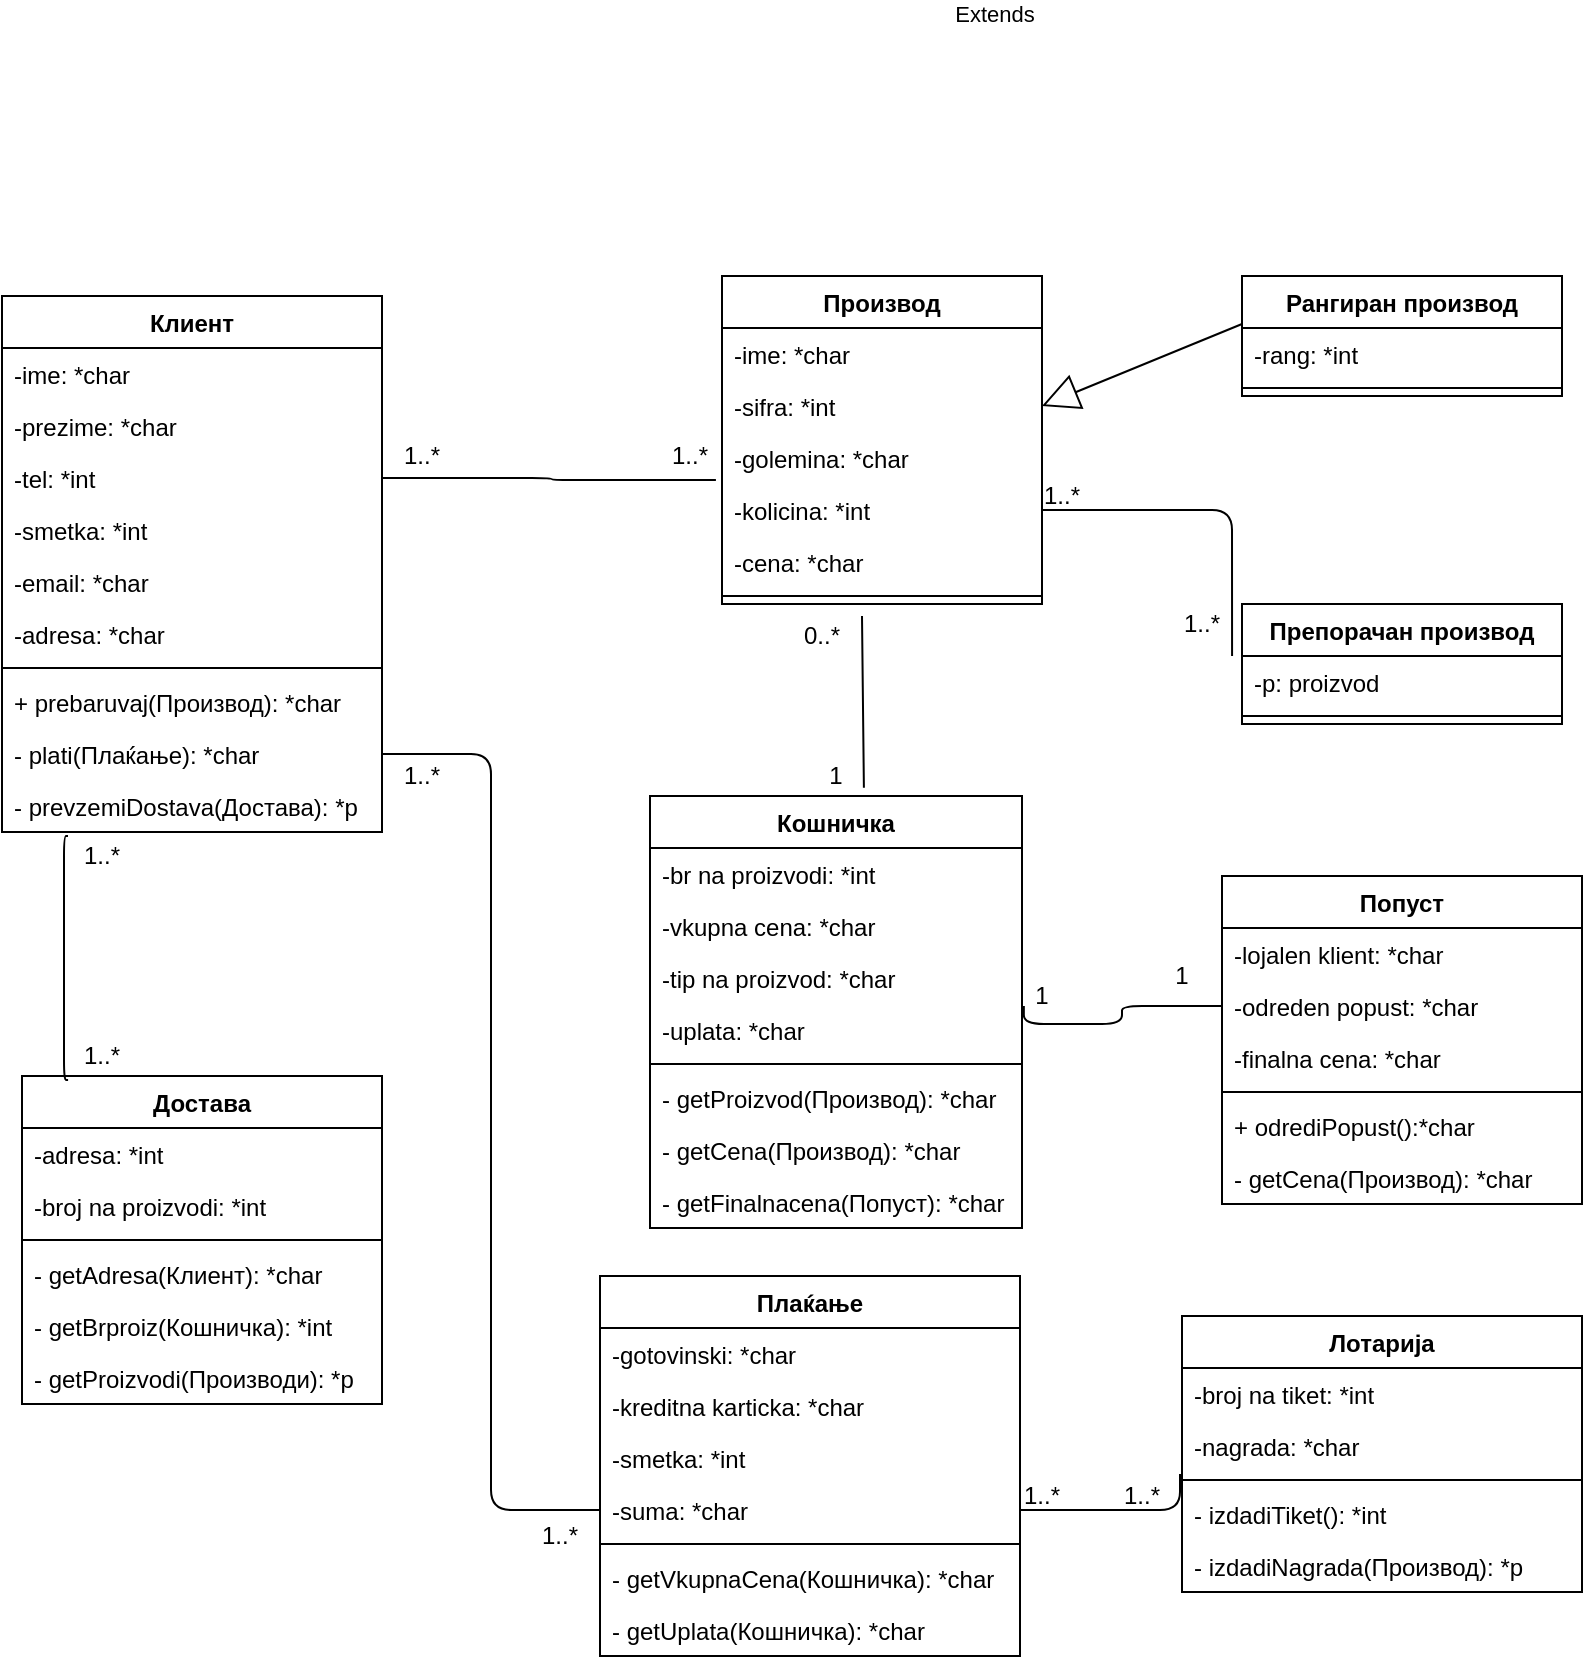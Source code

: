 <mxfile version="13.11.0" type="device"><diagram id="C5RBs43oDa-KdzZeNtuy" name="Page-1"><mxGraphModel dx="1344" dy="1934" grid="1" gridSize="10" guides="1" tooltips="1" connect="1" arrows="1" fold="1" page="1" pageScale="1" pageWidth="827" pageHeight="1169" math="0" shadow="0"><root><mxCell id="WIyWlLk6GJQsqaUBKTNV-0"/><mxCell id="WIyWlLk6GJQsqaUBKTNV-1" parent="WIyWlLk6GJQsqaUBKTNV-0"/><mxCell id="ffaUJapza9OW2FIVaqDl-7" value="Клиент" style="swimlane;fontStyle=1;align=center;verticalAlign=top;childLayout=stackLayout;horizontal=1;startSize=26;horizontalStack=0;resizeParent=1;resizeParentMax=0;resizeLast=0;collapsible=1;marginBottom=0;" vertex="1" parent="WIyWlLk6GJQsqaUBKTNV-1"><mxGeometry x="10" y="20" width="190" height="268" as="geometry"/></mxCell><mxCell id="ffaUJapza9OW2FIVaqDl-1" value="-ime: *char" style="text;strokeColor=none;fillColor=none;align=left;verticalAlign=top;spacingLeft=4;spacingRight=4;overflow=hidden;rotatable=0;points=[[0,0.5],[1,0.5]];portConstraint=eastwest;" vertex="1" parent="ffaUJapza9OW2FIVaqDl-7"><mxGeometry y="26" width="190" height="26" as="geometry"/></mxCell><mxCell id="ffaUJapza9OW2FIVaqDl-2" value="-prezime: *char" style="text;strokeColor=none;fillColor=none;align=left;verticalAlign=top;spacingLeft=4;spacingRight=4;overflow=hidden;rotatable=0;points=[[0,0.5],[1,0.5]];portConstraint=eastwest;" vertex="1" parent="ffaUJapza9OW2FIVaqDl-7"><mxGeometry y="52" width="190" height="26" as="geometry"/></mxCell><mxCell id="ffaUJapza9OW2FIVaqDl-3" value="-tel: *int" style="text;strokeColor=none;fillColor=none;align=left;verticalAlign=top;spacingLeft=4;spacingRight=4;overflow=hidden;rotatable=0;points=[[0,0.5],[1,0.5]];portConstraint=eastwest;" vertex="1" parent="ffaUJapza9OW2FIVaqDl-7"><mxGeometry y="78" width="190" height="26" as="geometry"/></mxCell><mxCell id="ffaUJapza9OW2FIVaqDl-4" value="-smetka: *int" style="text;strokeColor=none;fillColor=none;align=left;verticalAlign=top;spacingLeft=4;spacingRight=4;overflow=hidden;rotatable=0;points=[[0,0.5],[1,0.5]];portConstraint=eastwest;" vertex="1" parent="ffaUJapza9OW2FIVaqDl-7"><mxGeometry y="104" width="190" height="26" as="geometry"/></mxCell><mxCell id="ffaUJapza9OW2FIVaqDl-5" value="-email: *char" style="text;strokeColor=none;fillColor=none;align=left;verticalAlign=top;spacingLeft=4;spacingRight=4;overflow=hidden;rotatable=0;points=[[0,0.5],[1,0.5]];portConstraint=eastwest;" vertex="1" parent="ffaUJapza9OW2FIVaqDl-7"><mxGeometry y="130" width="190" height="26" as="geometry"/></mxCell><mxCell id="ffaUJapza9OW2FIVaqDl-6" value="-adresa: *char" style="text;strokeColor=none;fillColor=none;align=left;verticalAlign=top;spacingLeft=4;spacingRight=4;overflow=hidden;rotatable=0;points=[[0,0.5],[1,0.5]];portConstraint=eastwest;" vertex="1" parent="ffaUJapza9OW2FIVaqDl-7"><mxGeometry y="156" width="190" height="26" as="geometry"/></mxCell><mxCell id="ffaUJapza9OW2FIVaqDl-9" value="" style="line;strokeWidth=1;fillColor=none;align=left;verticalAlign=middle;spacingTop=-1;spacingLeft=3;spacingRight=3;rotatable=0;labelPosition=right;points=[];portConstraint=eastwest;" vertex="1" parent="ffaUJapza9OW2FIVaqDl-7"><mxGeometry y="182" width="190" height="8" as="geometry"/></mxCell><mxCell id="ffaUJapza9OW2FIVaqDl-10" value="+ prebaruvaj(Производ): *char" style="text;strokeColor=none;fillColor=none;align=left;verticalAlign=top;spacingLeft=4;spacingRight=4;overflow=hidden;rotatable=0;points=[[0,0.5],[1,0.5]];portConstraint=eastwest;" vertex="1" parent="ffaUJapza9OW2FIVaqDl-7"><mxGeometry y="190" width="190" height="26" as="geometry"/></mxCell><mxCell id="ffaUJapza9OW2FIVaqDl-61" value="- plati(Плаќање): *char" style="text;strokeColor=none;fillColor=none;align=left;verticalAlign=top;spacingLeft=4;spacingRight=4;overflow=hidden;rotatable=0;points=[[0,0.5],[1,0.5]];portConstraint=eastwest;" vertex="1" parent="ffaUJapza9OW2FIVaqDl-7"><mxGeometry y="216" width="190" height="26" as="geometry"/></mxCell><mxCell id="ffaUJapza9OW2FIVaqDl-123" value="- prevzemiDostava(Достава): *p" style="text;strokeColor=none;fillColor=none;align=left;verticalAlign=top;spacingLeft=4;spacingRight=4;overflow=hidden;rotatable=0;points=[[0,0.5],[1,0.5]];portConstraint=eastwest;" vertex="1" parent="ffaUJapza9OW2FIVaqDl-7"><mxGeometry y="242" width="190" height="26" as="geometry"/></mxCell><mxCell id="ffaUJapza9OW2FIVaqDl-11" value="Производ" style="swimlane;fontStyle=1;align=center;verticalAlign=top;childLayout=stackLayout;horizontal=1;startSize=26;horizontalStack=0;resizeParent=1;resizeParentMax=0;resizeLast=0;collapsible=1;marginBottom=0;" vertex="1" parent="WIyWlLk6GJQsqaUBKTNV-1"><mxGeometry x="370" y="10" width="160" height="164" as="geometry"/></mxCell><mxCell id="ffaUJapza9OW2FIVaqDl-12" value="-ime: *char" style="text;strokeColor=none;fillColor=none;align=left;verticalAlign=top;spacingLeft=4;spacingRight=4;overflow=hidden;rotatable=0;points=[[0,0.5],[1,0.5]];portConstraint=eastwest;" vertex="1" parent="ffaUJapza9OW2FIVaqDl-11"><mxGeometry y="26" width="160" height="26" as="geometry"/></mxCell><mxCell id="ffaUJapza9OW2FIVaqDl-15" value="-sifra: *int" style="text;strokeColor=none;fillColor=none;align=left;verticalAlign=top;spacingLeft=4;spacingRight=4;overflow=hidden;rotatable=0;points=[[0,0.5],[1,0.5]];portConstraint=eastwest;" vertex="1" parent="ffaUJapza9OW2FIVaqDl-11"><mxGeometry y="52" width="160" height="26" as="geometry"/></mxCell><mxCell id="ffaUJapza9OW2FIVaqDl-16" value="-golemina: *char" style="text;strokeColor=none;fillColor=none;align=left;verticalAlign=top;spacingLeft=4;spacingRight=4;overflow=hidden;rotatable=0;points=[[0,0.5],[1,0.5]];portConstraint=eastwest;" vertex="1" parent="ffaUJapza9OW2FIVaqDl-11"><mxGeometry y="78" width="160" height="26" as="geometry"/></mxCell><mxCell id="ffaUJapza9OW2FIVaqDl-66" value="-kolicina: *int" style="text;strokeColor=none;fillColor=none;align=left;verticalAlign=top;spacingLeft=4;spacingRight=4;overflow=hidden;rotatable=0;points=[[0,0.5],[1,0.5]];portConstraint=eastwest;" vertex="1" parent="ffaUJapza9OW2FIVaqDl-11"><mxGeometry y="104" width="160" height="26" as="geometry"/></mxCell><mxCell id="ffaUJapza9OW2FIVaqDl-17" value="-cena: *char" style="text;strokeColor=none;fillColor=none;align=left;verticalAlign=top;spacingLeft=4;spacingRight=4;overflow=hidden;rotatable=0;points=[[0,0.5],[1,0.5]];portConstraint=eastwest;" vertex="1" parent="ffaUJapza9OW2FIVaqDl-11"><mxGeometry y="130" width="160" height="26" as="geometry"/></mxCell><mxCell id="ffaUJapza9OW2FIVaqDl-13" value="" style="line;strokeWidth=1;fillColor=none;align=left;verticalAlign=middle;spacingTop=-1;spacingLeft=3;spacingRight=3;rotatable=0;labelPosition=right;points=[];portConstraint=eastwest;" vertex="1" parent="ffaUJapza9OW2FIVaqDl-11"><mxGeometry y="156" width="160" height="8" as="geometry"/></mxCell><mxCell id="ffaUJapza9OW2FIVaqDl-18" value="Рангиран производ" style="swimlane;fontStyle=1;align=center;verticalAlign=top;childLayout=stackLayout;horizontal=1;startSize=26;horizontalStack=0;resizeParent=1;resizeParentMax=0;resizeLast=0;collapsible=1;marginBottom=0;" vertex="1" parent="WIyWlLk6GJQsqaUBKTNV-1"><mxGeometry x="630" y="10" width="160" height="60" as="geometry"/></mxCell><mxCell id="ffaUJapza9OW2FIVaqDl-47" value="-rang: *int" style="text;strokeColor=none;fillColor=none;align=left;verticalAlign=top;spacingLeft=4;spacingRight=4;overflow=hidden;rotatable=0;points=[[0,0.5],[1,0.5]];portConstraint=eastwest;" vertex="1" parent="ffaUJapza9OW2FIVaqDl-18"><mxGeometry y="26" width="160" height="26" as="geometry"/></mxCell><mxCell id="ffaUJapza9OW2FIVaqDl-20" value="" style="line;strokeWidth=1;fillColor=none;align=left;verticalAlign=middle;spacingTop=-1;spacingLeft=3;spacingRight=3;rotatable=0;labelPosition=right;points=[];portConstraint=eastwest;" vertex="1" parent="ffaUJapza9OW2FIVaqDl-18"><mxGeometry y="52" width="160" height="8" as="geometry"/></mxCell><mxCell id="ffaUJapza9OW2FIVaqDl-22" value="Препорачан производ" style="swimlane;fontStyle=1;align=center;verticalAlign=top;childLayout=stackLayout;horizontal=1;startSize=26;horizontalStack=0;resizeParent=1;resizeParentMax=0;resizeLast=0;collapsible=1;marginBottom=0;" vertex="1" parent="WIyWlLk6GJQsqaUBKTNV-1"><mxGeometry x="630" y="174" width="160" height="60" as="geometry"/></mxCell><mxCell id="ffaUJapza9OW2FIVaqDl-23" value="-p: proizvod" style="text;strokeColor=none;fillColor=none;align=left;verticalAlign=top;spacingLeft=4;spacingRight=4;overflow=hidden;rotatable=0;points=[[0,0.5],[1,0.5]];portConstraint=eastwest;" vertex="1" parent="ffaUJapza9OW2FIVaqDl-22"><mxGeometry y="26" width="160" height="26" as="geometry"/></mxCell><mxCell id="ffaUJapza9OW2FIVaqDl-24" value="" style="line;strokeWidth=1;fillColor=none;align=left;verticalAlign=middle;spacingTop=-1;spacingLeft=3;spacingRight=3;rotatable=0;labelPosition=right;points=[];portConstraint=eastwest;" vertex="1" parent="ffaUJapza9OW2FIVaqDl-22"><mxGeometry y="52" width="160" height="8" as="geometry"/></mxCell><mxCell id="ffaUJapza9OW2FIVaqDl-26" value="Кошничка" style="swimlane;fontStyle=1;align=center;verticalAlign=top;childLayout=stackLayout;horizontal=1;startSize=26;horizontalStack=0;resizeParent=1;resizeParentMax=0;resizeLast=0;collapsible=1;marginBottom=0;" vertex="1" parent="WIyWlLk6GJQsqaUBKTNV-1"><mxGeometry x="334" y="270" width="186" height="216" as="geometry"/></mxCell><mxCell id="ffaUJapza9OW2FIVaqDl-52" value="-br na proizvodi: *int" style="text;strokeColor=none;fillColor=none;align=left;verticalAlign=top;spacingLeft=4;spacingRight=4;overflow=hidden;rotatable=0;points=[[0,0.5],[1,0.5]];portConstraint=eastwest;" vertex="1" parent="ffaUJapza9OW2FIVaqDl-26"><mxGeometry y="26" width="186" height="26" as="geometry"/></mxCell><mxCell id="ffaUJapza9OW2FIVaqDl-53" value="-vkupna cena: *char" style="text;strokeColor=none;fillColor=none;align=left;verticalAlign=top;spacingLeft=4;spacingRight=4;overflow=hidden;rotatable=0;points=[[0,0.5],[1,0.5]];portConstraint=eastwest;" vertex="1" parent="ffaUJapza9OW2FIVaqDl-26"><mxGeometry y="52" width="186" height="26" as="geometry"/></mxCell><mxCell id="ffaUJapza9OW2FIVaqDl-27" value="-tip na proizvod: *char" style="text;strokeColor=none;fillColor=none;align=left;verticalAlign=top;spacingLeft=4;spacingRight=4;overflow=hidden;rotatable=0;points=[[0,0.5],[1,0.5]];portConstraint=eastwest;" vertex="1" parent="ffaUJapza9OW2FIVaqDl-26"><mxGeometry y="78" width="186" height="26" as="geometry"/></mxCell><mxCell id="ffaUJapza9OW2FIVaqDl-54" value="-uplata: *char" style="text;strokeColor=none;fillColor=none;align=left;verticalAlign=top;spacingLeft=4;spacingRight=4;overflow=hidden;rotatable=0;points=[[0,0.5],[1,0.5]];portConstraint=eastwest;" vertex="1" parent="ffaUJapza9OW2FIVaqDl-26"><mxGeometry y="104" width="186" height="26" as="geometry"/></mxCell><mxCell id="ffaUJapza9OW2FIVaqDl-28" value="" style="line;strokeWidth=1;fillColor=none;align=left;verticalAlign=middle;spacingTop=-1;spacingLeft=3;spacingRight=3;rotatable=0;labelPosition=right;points=[];portConstraint=eastwest;" vertex="1" parent="ffaUJapza9OW2FIVaqDl-26"><mxGeometry y="130" width="186" height="8" as="geometry"/></mxCell><mxCell id="ffaUJapza9OW2FIVaqDl-29" value="- getProizvod(Производ): *char" style="text;strokeColor=none;fillColor=none;align=left;verticalAlign=top;spacingLeft=4;spacingRight=4;overflow=hidden;rotatable=0;points=[[0,0.5],[1,0.5]];portConstraint=eastwest;" vertex="1" parent="ffaUJapza9OW2FIVaqDl-26"><mxGeometry y="138" width="186" height="26" as="geometry"/></mxCell><mxCell id="ffaUJapza9OW2FIVaqDl-67" value="- getCena(Производ): *char" style="text;strokeColor=none;fillColor=none;align=left;verticalAlign=top;spacingLeft=4;spacingRight=4;overflow=hidden;rotatable=0;points=[[0,0.5],[1,0.5]];portConstraint=eastwest;" vertex="1" parent="ffaUJapza9OW2FIVaqDl-26"><mxGeometry y="164" width="186" height="26" as="geometry"/></mxCell><mxCell id="ffaUJapza9OW2FIVaqDl-64" value="- getFinalnacena(Попуст): *char" style="text;strokeColor=none;fillColor=none;align=left;verticalAlign=top;spacingLeft=4;spacingRight=4;overflow=hidden;rotatable=0;points=[[0,0.5],[1,0.5]];portConstraint=eastwest;" vertex="1" parent="ffaUJapza9OW2FIVaqDl-26"><mxGeometry y="190" width="186" height="26" as="geometry"/></mxCell><mxCell id="ffaUJapza9OW2FIVaqDl-30" value="Достава" style="swimlane;fontStyle=1;align=center;verticalAlign=top;childLayout=stackLayout;horizontal=1;startSize=26;horizontalStack=0;resizeParent=1;resizeParentMax=0;resizeLast=0;collapsible=1;marginBottom=0;" vertex="1" parent="WIyWlLk6GJQsqaUBKTNV-1"><mxGeometry x="20" y="410" width="180" height="164" as="geometry"/></mxCell><mxCell id="ffaUJapza9OW2FIVaqDl-57" value="-adresa: *int" style="text;strokeColor=none;fillColor=none;align=left;verticalAlign=top;spacingLeft=4;spacingRight=4;overflow=hidden;rotatable=0;points=[[0,0.5],[1,0.5]];portConstraint=eastwest;" vertex="1" parent="ffaUJapza9OW2FIVaqDl-30"><mxGeometry y="26" width="180" height="26" as="geometry"/></mxCell><mxCell id="ffaUJapza9OW2FIVaqDl-31" value="-broj na proizvodi: *int" style="text;strokeColor=none;fillColor=none;align=left;verticalAlign=top;spacingLeft=4;spacingRight=4;overflow=hidden;rotatable=0;points=[[0,0.5],[1,0.5]];portConstraint=eastwest;" vertex="1" parent="ffaUJapza9OW2FIVaqDl-30"><mxGeometry y="52" width="180" height="26" as="geometry"/></mxCell><mxCell id="ffaUJapza9OW2FIVaqDl-32" value="" style="line;strokeWidth=1;fillColor=none;align=left;verticalAlign=middle;spacingTop=-1;spacingLeft=3;spacingRight=3;rotatable=0;labelPosition=right;points=[];portConstraint=eastwest;" vertex="1" parent="ffaUJapza9OW2FIVaqDl-30"><mxGeometry y="78" width="180" height="8" as="geometry"/></mxCell><mxCell id="ffaUJapza9OW2FIVaqDl-33" value="- getAdresa(Клиент): *char" style="text;strokeColor=none;fillColor=none;align=left;verticalAlign=top;spacingLeft=4;spacingRight=4;overflow=hidden;rotatable=0;points=[[0,0.5],[1,0.5]];portConstraint=eastwest;" vertex="1" parent="ffaUJapza9OW2FIVaqDl-30"><mxGeometry y="86" width="180" height="26" as="geometry"/></mxCell><mxCell id="ffaUJapza9OW2FIVaqDl-70" value="- getBrproiz(Кошничка): *int" style="text;strokeColor=none;fillColor=none;align=left;verticalAlign=top;spacingLeft=4;spacingRight=4;overflow=hidden;rotatable=0;points=[[0,0.5],[1,0.5]];portConstraint=eastwest;" vertex="1" parent="ffaUJapza9OW2FIVaqDl-30"><mxGeometry y="112" width="180" height="26" as="geometry"/></mxCell><mxCell id="ffaUJapza9OW2FIVaqDl-71" value="- getProizvodi(Производи): *p" style="text;strokeColor=none;fillColor=none;align=left;verticalAlign=top;spacingLeft=4;spacingRight=4;overflow=hidden;rotatable=0;points=[[0,0.5],[1,0.5]];portConstraint=eastwest;" vertex="1" parent="ffaUJapza9OW2FIVaqDl-30"><mxGeometry y="138" width="180" height="26" as="geometry"/></mxCell><mxCell id="ffaUJapza9OW2FIVaqDl-34" value="Плаќање" style="swimlane;fontStyle=1;align=center;verticalAlign=top;childLayout=stackLayout;horizontal=1;startSize=26;horizontalStack=0;resizeParent=1;resizeParentMax=0;resizeLast=0;collapsible=1;marginBottom=0;" vertex="1" parent="WIyWlLk6GJQsqaUBKTNV-1"><mxGeometry x="309" y="510" width="210" height="190" as="geometry"/></mxCell><mxCell id="ffaUJapza9OW2FIVaqDl-35" value="-gotovinski: *char" style="text;strokeColor=none;fillColor=none;align=left;verticalAlign=top;spacingLeft=4;spacingRight=4;overflow=hidden;rotatable=0;points=[[0,0.5],[1,0.5]];portConstraint=eastwest;" vertex="1" parent="ffaUJapza9OW2FIVaqDl-34"><mxGeometry y="26" width="210" height="26" as="geometry"/></mxCell><mxCell id="ffaUJapza9OW2FIVaqDl-58" value="-kreditna karticka: *char" style="text;strokeColor=none;fillColor=none;align=left;verticalAlign=top;spacingLeft=4;spacingRight=4;overflow=hidden;rotatable=0;points=[[0,0.5],[1,0.5]];portConstraint=eastwest;" vertex="1" parent="ffaUJapza9OW2FIVaqDl-34"><mxGeometry y="52" width="210" height="26" as="geometry"/></mxCell><mxCell id="ffaUJapza9OW2FIVaqDl-59" value="-smetka: *int" style="text;strokeColor=none;fillColor=none;align=left;verticalAlign=top;spacingLeft=4;spacingRight=4;overflow=hidden;rotatable=0;points=[[0,0.5],[1,0.5]];portConstraint=eastwest;" vertex="1" parent="ffaUJapza9OW2FIVaqDl-34"><mxGeometry y="78" width="210" height="26" as="geometry"/></mxCell><mxCell id="ffaUJapza9OW2FIVaqDl-60" value="-suma: *char" style="text;strokeColor=none;fillColor=none;align=left;verticalAlign=top;spacingLeft=4;spacingRight=4;overflow=hidden;rotatable=0;points=[[0,0.5],[1,0.5]];portConstraint=eastwest;" vertex="1" parent="ffaUJapza9OW2FIVaqDl-34"><mxGeometry y="104" width="210" height="26" as="geometry"/></mxCell><mxCell id="ffaUJapza9OW2FIVaqDl-36" value="" style="line;strokeWidth=1;fillColor=none;align=left;verticalAlign=middle;spacingTop=-1;spacingLeft=3;spacingRight=3;rotatable=0;labelPosition=right;points=[];portConstraint=eastwest;" vertex="1" parent="ffaUJapza9OW2FIVaqDl-34"><mxGeometry y="130" width="210" height="8" as="geometry"/></mxCell><mxCell id="ffaUJapza9OW2FIVaqDl-37" value="- getVkupnaCena(Кошничка): *char" style="text;strokeColor=none;fillColor=none;align=left;verticalAlign=top;spacingLeft=4;spacingRight=4;overflow=hidden;rotatable=0;points=[[0,0.5],[1,0.5]];portConstraint=eastwest;" vertex="1" parent="ffaUJapza9OW2FIVaqDl-34"><mxGeometry y="138" width="210" height="26" as="geometry"/></mxCell><mxCell id="ffaUJapza9OW2FIVaqDl-69" value="- getUplata(Кошничка): *char" style="text;strokeColor=none;fillColor=none;align=left;verticalAlign=top;spacingLeft=4;spacingRight=4;overflow=hidden;rotatable=0;points=[[0,0.5],[1,0.5]];portConstraint=eastwest;" vertex="1" parent="ffaUJapza9OW2FIVaqDl-34"><mxGeometry y="164" width="210" height="26" as="geometry"/></mxCell><mxCell id="ffaUJapza9OW2FIVaqDl-38" value="Лотарија" style="swimlane;fontStyle=1;align=center;verticalAlign=top;childLayout=stackLayout;horizontal=1;startSize=26;horizontalStack=0;resizeParent=1;resizeParentMax=0;resizeLast=0;collapsible=1;marginBottom=0;" vertex="1" parent="WIyWlLk6GJQsqaUBKTNV-1"><mxGeometry x="600" y="530" width="200" height="138" as="geometry"/></mxCell><mxCell id="ffaUJapza9OW2FIVaqDl-39" value="-broj na tiket: *int" style="text;strokeColor=none;fillColor=none;align=left;verticalAlign=top;spacingLeft=4;spacingRight=4;overflow=hidden;rotatable=0;points=[[0,0.5],[1,0.5]];portConstraint=eastwest;" vertex="1" parent="ffaUJapza9OW2FIVaqDl-38"><mxGeometry y="26" width="200" height="26" as="geometry"/></mxCell><mxCell id="ffaUJapza9OW2FIVaqDl-88" value="-nagrada: *char" style="text;strokeColor=none;fillColor=none;align=left;verticalAlign=top;spacingLeft=4;spacingRight=4;overflow=hidden;rotatable=0;points=[[0,0.5],[1,0.5]];portConstraint=eastwest;" vertex="1" parent="ffaUJapza9OW2FIVaqDl-38"><mxGeometry y="52" width="200" height="26" as="geometry"/></mxCell><mxCell id="ffaUJapza9OW2FIVaqDl-40" value="" style="line;strokeWidth=1;fillColor=none;align=left;verticalAlign=middle;spacingTop=-1;spacingLeft=3;spacingRight=3;rotatable=0;labelPosition=right;points=[];portConstraint=eastwest;" vertex="1" parent="ffaUJapza9OW2FIVaqDl-38"><mxGeometry y="78" width="200" height="8" as="geometry"/></mxCell><mxCell id="ffaUJapza9OW2FIVaqDl-41" value="- izdadiTiket(): *int" style="text;strokeColor=none;fillColor=none;align=left;verticalAlign=top;spacingLeft=4;spacingRight=4;overflow=hidden;rotatable=0;points=[[0,0.5],[1,0.5]];portConstraint=eastwest;" vertex="1" parent="ffaUJapza9OW2FIVaqDl-38"><mxGeometry y="86" width="200" height="26" as="geometry"/></mxCell><mxCell id="ffaUJapza9OW2FIVaqDl-89" value="- izdadiNagrada(Производ): *p" style="text;strokeColor=none;fillColor=none;align=left;verticalAlign=top;spacingLeft=4;spacingRight=4;overflow=hidden;rotatable=0;points=[[0,0.5],[1,0.5]];portConstraint=eastwest;" vertex="1" parent="ffaUJapza9OW2FIVaqDl-38"><mxGeometry y="112" width="200" height="26" as="geometry"/></mxCell><mxCell id="ffaUJapza9OW2FIVaqDl-42" value="Попуст" style="swimlane;fontStyle=1;align=center;verticalAlign=top;childLayout=stackLayout;horizontal=1;startSize=26;horizontalStack=0;resizeParent=1;resizeParentMax=0;resizeLast=0;collapsible=1;marginBottom=0;" vertex="1" parent="WIyWlLk6GJQsqaUBKTNV-1"><mxGeometry x="620" y="310" width="180" height="164" as="geometry"/></mxCell><mxCell id="ffaUJapza9OW2FIVaqDl-43" value="-lojalen klient: *char" style="text;strokeColor=none;fillColor=none;align=left;verticalAlign=top;spacingLeft=4;spacingRight=4;overflow=hidden;rotatable=0;points=[[0,0.5],[1,0.5]];portConstraint=eastwest;" vertex="1" parent="ffaUJapza9OW2FIVaqDl-42"><mxGeometry y="26" width="180" height="26" as="geometry"/></mxCell><mxCell id="ffaUJapza9OW2FIVaqDl-55" value="-odreden popust: *char" style="text;strokeColor=none;fillColor=none;align=left;verticalAlign=top;spacingLeft=4;spacingRight=4;overflow=hidden;rotatable=0;points=[[0,0.5],[1,0.5]];portConstraint=eastwest;" vertex="1" parent="ffaUJapza9OW2FIVaqDl-42"><mxGeometry y="52" width="180" height="26" as="geometry"/></mxCell><mxCell id="ffaUJapza9OW2FIVaqDl-56" value="-finalna cena: *char" style="text;strokeColor=none;fillColor=none;align=left;verticalAlign=top;spacingLeft=4;spacingRight=4;overflow=hidden;rotatable=0;points=[[0,0.5],[1,0.5]];portConstraint=eastwest;" vertex="1" parent="ffaUJapza9OW2FIVaqDl-42"><mxGeometry y="78" width="180" height="26" as="geometry"/></mxCell><mxCell id="ffaUJapza9OW2FIVaqDl-44" value="" style="line;strokeWidth=1;fillColor=none;align=left;verticalAlign=middle;spacingTop=-1;spacingLeft=3;spacingRight=3;rotatable=0;labelPosition=right;points=[];portConstraint=eastwest;" vertex="1" parent="ffaUJapza9OW2FIVaqDl-42"><mxGeometry y="104" width="180" height="8" as="geometry"/></mxCell><mxCell id="ffaUJapza9OW2FIVaqDl-45" value="+ odrediPopust():*char" style="text;strokeColor=none;fillColor=none;align=left;verticalAlign=top;spacingLeft=4;spacingRight=4;overflow=hidden;rotatable=0;points=[[0,0.5],[1,0.5]];portConstraint=eastwest;" vertex="1" parent="ffaUJapza9OW2FIVaqDl-42"><mxGeometry y="112" width="180" height="26" as="geometry"/></mxCell><mxCell id="ffaUJapza9OW2FIVaqDl-63" value="- getCena(Производ): *char" style="text;strokeColor=none;fillColor=none;align=left;verticalAlign=top;spacingLeft=4;spacingRight=4;overflow=hidden;rotatable=0;points=[[0,0.5],[1,0.5]];portConstraint=eastwest;" vertex="1" parent="ffaUJapza9OW2FIVaqDl-42"><mxGeometry y="138" width="180" height="26" as="geometry"/></mxCell><mxCell id="ffaUJapza9OW2FIVaqDl-82" value="Extends" style="endArrow=block;endSize=16;endFill=0;html=1;exitX=0;exitY=-0.077;exitDx=0;exitDy=0;exitPerimeter=0;entryX=1;entryY=0.5;entryDx=0;entryDy=0;" edge="1" parent="WIyWlLk6GJQsqaUBKTNV-1" source="ffaUJapza9OW2FIVaqDl-47" target="ffaUJapza9OW2FIVaqDl-15"><mxGeometry x="0.037" y="-190" width="160" relative="1" as="geometry"><mxPoint x="590" y="130" as="sourcePoint"/><mxPoint x="750" y="130" as="targetPoint"/><mxPoint as="offset"/></mxGeometry></mxCell><mxCell id="ffaUJapza9OW2FIVaqDl-84" value="" style="endArrow=none;html=1;edgeStyle=orthogonalEdgeStyle;exitX=1;exitY=0.5;exitDx=0;exitDy=0;entryX=-0.031;entryY=0;entryDx=0;entryDy=0;entryPerimeter=0;" edge="1" parent="WIyWlLk6GJQsqaUBKTNV-1" source="ffaUJapza9OW2FIVaqDl-66" target="ffaUJapza9OW2FIVaqDl-23"><mxGeometry relative="1" as="geometry"><mxPoint x="560" y="120" as="sourcePoint"/><mxPoint x="720" y="120" as="targetPoint"/></mxGeometry></mxCell><mxCell id="ffaUJapza9OW2FIVaqDl-87" value="1..*" style="text;html=1;strokeColor=none;fillColor=none;align=center;verticalAlign=middle;whiteSpace=wrap;rounded=0;" vertex="1" parent="WIyWlLk6GJQsqaUBKTNV-1"><mxGeometry x="520" y="110" width="40" height="20" as="geometry"/></mxCell><mxCell id="ffaUJapza9OW2FIVaqDl-90" value="1..*" style="text;html=1;strokeColor=none;fillColor=none;align=center;verticalAlign=middle;whiteSpace=wrap;rounded=0;" vertex="1" parent="WIyWlLk6GJQsqaUBKTNV-1"><mxGeometry x="590" y="174" width="40" height="20" as="geometry"/></mxCell><mxCell id="ffaUJapza9OW2FIVaqDl-91" value="" style="endArrow=none;html=1;edgeStyle=orthogonalEdgeStyle;entryX=0.128;entryY=0.012;entryDx=0;entryDy=0;entryPerimeter=0;" edge="1" parent="WIyWlLk6GJQsqaUBKTNV-1" target="ffaUJapza9OW2FIVaqDl-30"><mxGeometry relative="1" as="geometry"><mxPoint x="43" y="290" as="sourcePoint"/><mxPoint x="250" y="330" as="targetPoint"/><Array as="points"><mxPoint x="41" y="412"/></Array></mxGeometry></mxCell><mxCell id="ffaUJapza9OW2FIVaqDl-94" value="" style="endArrow=none;html=1;edgeStyle=orthogonalEdgeStyle;entryX=-0.005;entryY=1.038;entryDx=0;entryDy=0;entryPerimeter=0;exitX=1;exitY=0.5;exitDx=0;exitDy=0;" edge="1" parent="WIyWlLk6GJQsqaUBKTNV-1" source="ffaUJapza9OW2FIVaqDl-60" target="ffaUJapza9OW2FIVaqDl-88"><mxGeometry relative="1" as="geometry"><mxPoint x="350" y="560" as="sourcePoint"/><mxPoint x="510" y="560" as="targetPoint"/></mxGeometry></mxCell><mxCell id="ffaUJapza9OW2FIVaqDl-97" value="" style="endArrow=none;html=1;edgeStyle=orthogonalEdgeStyle;entryX=0;entryY=0.5;entryDx=0;entryDy=0;exitX=1.005;exitY=1.038;exitDx=0;exitDy=0;exitPerimeter=0;" edge="1" parent="WIyWlLk6GJQsqaUBKTNV-1" source="ffaUJapza9OW2FIVaqDl-27" target="ffaUJapza9OW2FIVaqDl-55"><mxGeometry relative="1" as="geometry"><mxPoint x="380" y="530" as="sourcePoint"/><mxPoint x="540" y="530" as="targetPoint"/></mxGeometry></mxCell><mxCell id="ffaUJapza9OW2FIVaqDl-100" value="" style="endArrow=none;html=1;edgeStyle=orthogonalEdgeStyle;entryX=0.575;entryY=-0.019;entryDx=0;entryDy=0;entryPerimeter=0;" edge="1" parent="WIyWlLk6GJQsqaUBKTNV-1" target="ffaUJapza9OW2FIVaqDl-26"><mxGeometry relative="1" as="geometry"><mxPoint x="440" y="180" as="sourcePoint"/><mxPoint x="480" y="210" as="targetPoint"/></mxGeometry></mxCell><mxCell id="ffaUJapza9OW2FIVaqDl-103" value="" style="endArrow=none;html=1;edgeStyle=orthogonalEdgeStyle;entryX=-0.019;entryY=0.923;entryDx=0;entryDy=0;entryPerimeter=0;" edge="1" parent="WIyWlLk6GJQsqaUBKTNV-1" source="ffaUJapza9OW2FIVaqDl-3" target="ffaUJapza9OW2FIVaqDl-16"><mxGeometry relative="1" as="geometry"><mxPoint x="330" y="550" as="sourcePoint"/><mxPoint x="360" y="111" as="targetPoint"/></mxGeometry></mxCell><mxCell id="ffaUJapza9OW2FIVaqDl-106" value="" style="endArrow=none;html=1;edgeStyle=orthogonalEdgeStyle;entryX=0;entryY=0.5;entryDx=0;entryDy=0;exitX=1;exitY=0.5;exitDx=0;exitDy=0;" edge="1" parent="WIyWlLk6GJQsqaUBKTNV-1" source="ffaUJapza9OW2FIVaqDl-61" target="ffaUJapza9OW2FIVaqDl-60"><mxGeometry relative="1" as="geometry"><mxPoint x="210" y="270" as="sourcePoint"/><mxPoint x="480" y="540" as="targetPoint"/></mxGeometry></mxCell><mxCell id="ffaUJapza9OW2FIVaqDl-109" value="1" style="text;html=1;strokeColor=none;fillColor=none;align=center;verticalAlign=middle;whiteSpace=wrap;rounded=0;" vertex="1" parent="WIyWlLk6GJQsqaUBKTNV-1"><mxGeometry x="407" y="250" width="40" height="20" as="geometry"/></mxCell><mxCell id="ffaUJapza9OW2FIVaqDl-110" value="0..*" style="text;html=1;strokeColor=none;fillColor=none;align=center;verticalAlign=middle;whiteSpace=wrap;rounded=0;" vertex="1" parent="WIyWlLk6GJQsqaUBKTNV-1"><mxGeometry x="400" y="180" width="40" height="20" as="geometry"/></mxCell><mxCell id="ffaUJapza9OW2FIVaqDl-112" value="1..*" style="text;html=1;strokeColor=none;fillColor=none;align=center;verticalAlign=middle;whiteSpace=wrap;rounded=0;" vertex="1" parent="WIyWlLk6GJQsqaUBKTNV-1"><mxGeometry x="200" y="90" width="40" height="20" as="geometry"/></mxCell><mxCell id="ffaUJapza9OW2FIVaqDl-113" value="1..*" style="text;html=1;strokeColor=none;fillColor=none;align=center;verticalAlign=middle;whiteSpace=wrap;rounded=0;" vertex="1" parent="WIyWlLk6GJQsqaUBKTNV-1"><mxGeometry x="334" y="90" width="40" height="20" as="geometry"/></mxCell><mxCell id="ffaUJapza9OW2FIVaqDl-114" value="1" style="text;html=1;strokeColor=none;fillColor=none;align=center;verticalAlign=middle;whiteSpace=wrap;rounded=0;" vertex="1" parent="WIyWlLk6GJQsqaUBKTNV-1"><mxGeometry x="510" y="360" width="40" height="20" as="geometry"/></mxCell><mxCell id="ffaUJapza9OW2FIVaqDl-116" value="1" style="text;html=1;strokeColor=none;fillColor=none;align=center;verticalAlign=middle;whiteSpace=wrap;rounded=0;" vertex="1" parent="WIyWlLk6GJQsqaUBKTNV-1"><mxGeometry x="580" y="350" width="40" height="20" as="geometry"/></mxCell><mxCell id="ffaUJapza9OW2FIVaqDl-117" value="1..*" style="text;html=1;strokeColor=none;fillColor=none;align=center;verticalAlign=middle;whiteSpace=wrap;rounded=0;" vertex="1" parent="WIyWlLk6GJQsqaUBKTNV-1"><mxGeometry x="510" y="610" width="40" height="20" as="geometry"/></mxCell><mxCell id="ffaUJapza9OW2FIVaqDl-118" value="1..*" style="text;html=1;strokeColor=none;fillColor=none;align=center;verticalAlign=middle;whiteSpace=wrap;rounded=0;" vertex="1" parent="WIyWlLk6GJQsqaUBKTNV-1"><mxGeometry x="560" y="610" width="40" height="20" as="geometry"/></mxCell><mxCell id="ffaUJapza9OW2FIVaqDl-119" value="1..*" style="text;html=1;strokeColor=none;fillColor=none;align=center;verticalAlign=middle;whiteSpace=wrap;rounded=0;" vertex="1" parent="WIyWlLk6GJQsqaUBKTNV-1"><mxGeometry x="40" y="290" width="40" height="20" as="geometry"/></mxCell><mxCell id="ffaUJapza9OW2FIVaqDl-120" value="1..*" style="text;html=1;strokeColor=none;fillColor=none;align=center;verticalAlign=middle;whiteSpace=wrap;rounded=0;" vertex="1" parent="WIyWlLk6GJQsqaUBKTNV-1"><mxGeometry x="40" y="390" width="40" height="20" as="geometry"/></mxCell><mxCell id="ffaUJapza9OW2FIVaqDl-121" value="1..*" style="text;html=1;strokeColor=none;fillColor=none;align=center;verticalAlign=middle;whiteSpace=wrap;rounded=0;" vertex="1" parent="WIyWlLk6GJQsqaUBKTNV-1"><mxGeometry x="269" y="630" width="40" height="20" as="geometry"/></mxCell><mxCell id="ffaUJapza9OW2FIVaqDl-122" value="1..*" style="text;html=1;strokeColor=none;fillColor=none;align=center;verticalAlign=middle;whiteSpace=wrap;rounded=0;" vertex="1" parent="WIyWlLk6GJQsqaUBKTNV-1"><mxGeometry x="200" y="250" width="40" height="20" as="geometry"/></mxCell></root></mxGraphModel></diagram></mxfile>